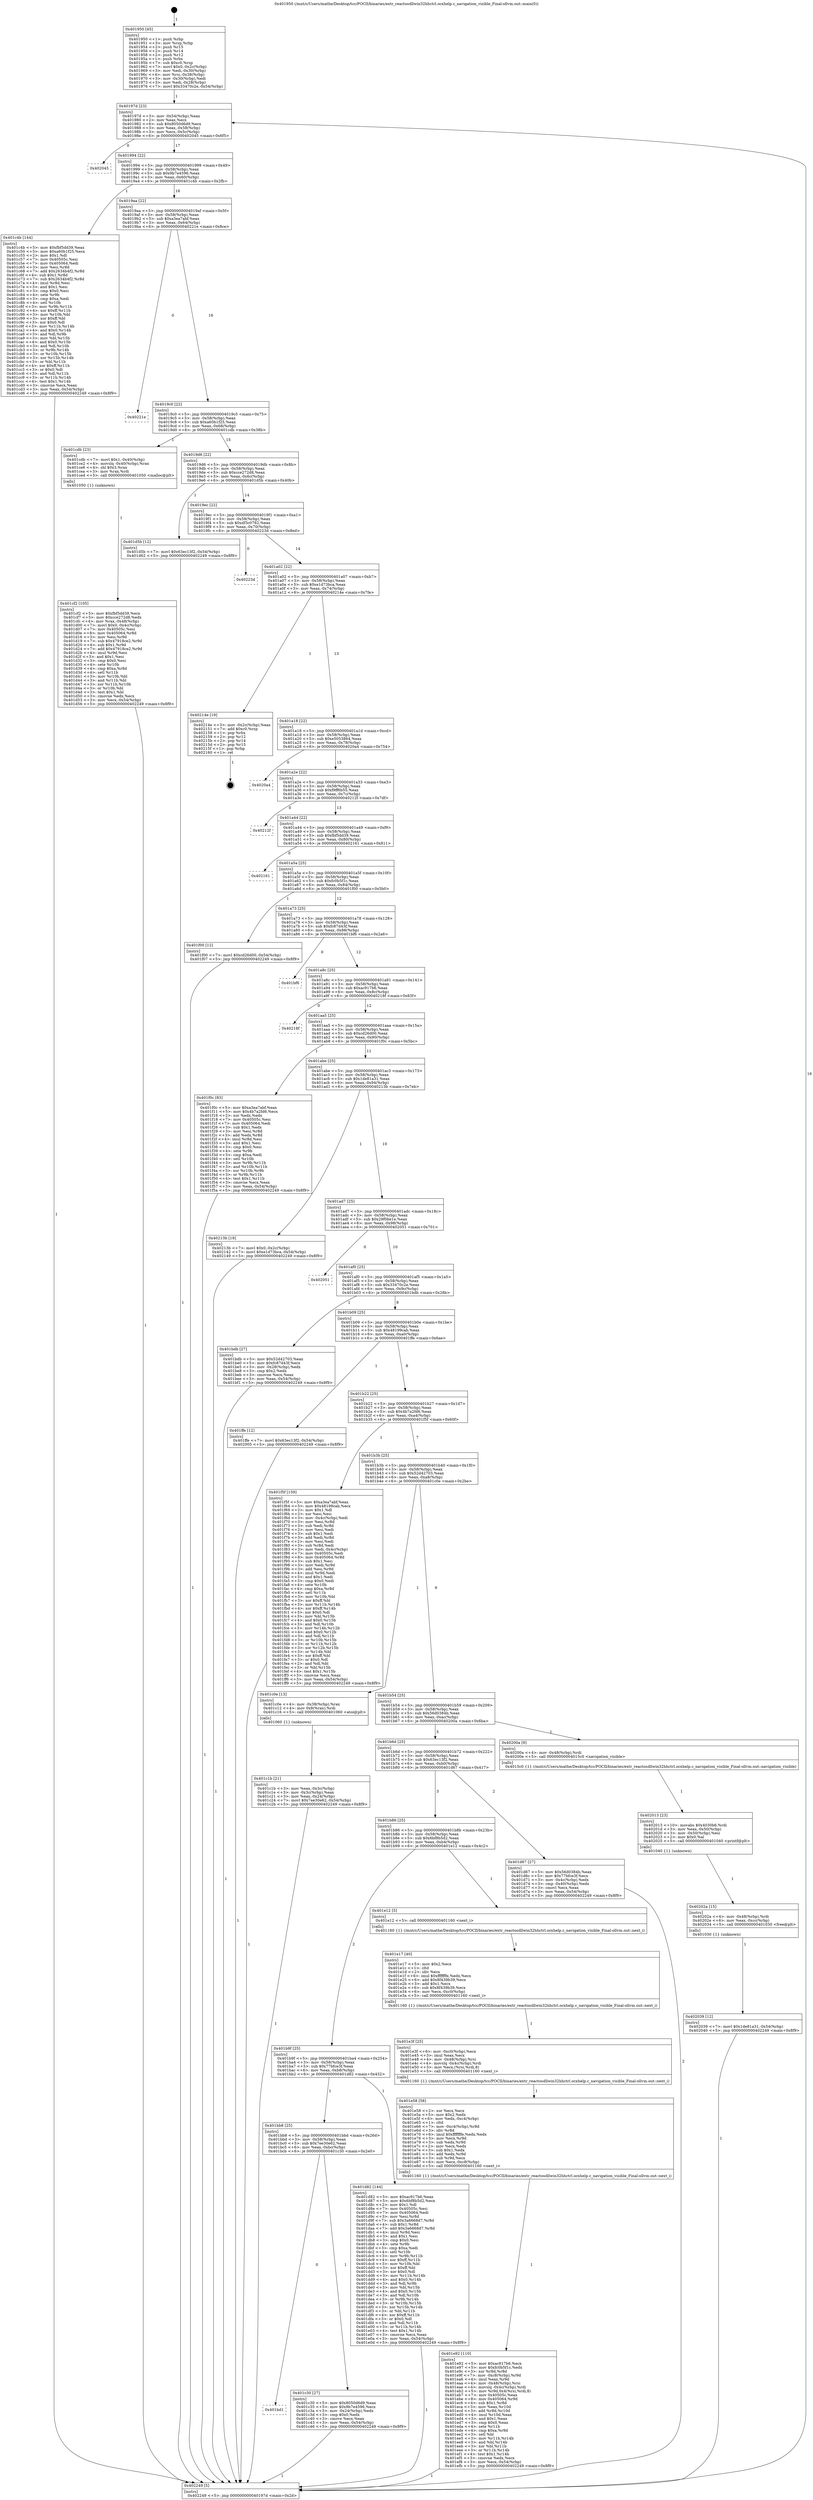 digraph "0x401950" {
  label = "0x401950 (/mnt/c/Users/mathe/Desktop/tcc/POCII/binaries/extr_reactosdllwin32hhctrl.ocxhelp.c_navigation_visible_Final-ollvm.out::main(0))"
  labelloc = "t"
  node[shape=record]

  Entry [label="",width=0.3,height=0.3,shape=circle,fillcolor=black,style=filled]
  "0x40197d" [label="{
     0x40197d [23]\l
     | [instrs]\l
     &nbsp;&nbsp;0x40197d \<+3\>: mov -0x54(%rbp),%eax\l
     &nbsp;&nbsp;0x401980 \<+2\>: mov %eax,%ecx\l
     &nbsp;&nbsp;0x401982 \<+6\>: sub $0x8050d6d9,%ecx\l
     &nbsp;&nbsp;0x401988 \<+3\>: mov %eax,-0x58(%rbp)\l
     &nbsp;&nbsp;0x40198b \<+3\>: mov %ecx,-0x5c(%rbp)\l
     &nbsp;&nbsp;0x40198e \<+6\>: je 0000000000402045 \<main+0x6f5\>\l
  }"]
  "0x402045" [label="{
     0x402045\l
  }", style=dashed]
  "0x401994" [label="{
     0x401994 [22]\l
     | [instrs]\l
     &nbsp;&nbsp;0x401994 \<+5\>: jmp 0000000000401999 \<main+0x49\>\l
     &nbsp;&nbsp;0x401999 \<+3\>: mov -0x58(%rbp),%eax\l
     &nbsp;&nbsp;0x40199c \<+5\>: sub $0x9b7e4596,%eax\l
     &nbsp;&nbsp;0x4019a1 \<+3\>: mov %eax,-0x60(%rbp)\l
     &nbsp;&nbsp;0x4019a4 \<+6\>: je 0000000000401c4b \<main+0x2fb\>\l
  }"]
  Exit [label="",width=0.3,height=0.3,shape=circle,fillcolor=black,style=filled,peripheries=2]
  "0x401c4b" [label="{
     0x401c4b [144]\l
     | [instrs]\l
     &nbsp;&nbsp;0x401c4b \<+5\>: mov $0xfbf5dd39,%eax\l
     &nbsp;&nbsp;0x401c50 \<+5\>: mov $0xa60b1f25,%ecx\l
     &nbsp;&nbsp;0x401c55 \<+2\>: mov $0x1,%dl\l
     &nbsp;&nbsp;0x401c57 \<+7\>: mov 0x40505c,%esi\l
     &nbsp;&nbsp;0x401c5e \<+7\>: mov 0x405064,%edi\l
     &nbsp;&nbsp;0x401c65 \<+3\>: mov %esi,%r8d\l
     &nbsp;&nbsp;0x401c68 \<+7\>: add $0x2634b4f2,%r8d\l
     &nbsp;&nbsp;0x401c6f \<+4\>: sub $0x1,%r8d\l
     &nbsp;&nbsp;0x401c73 \<+7\>: sub $0x2634b4f2,%r8d\l
     &nbsp;&nbsp;0x401c7a \<+4\>: imul %r8d,%esi\l
     &nbsp;&nbsp;0x401c7e \<+3\>: and $0x1,%esi\l
     &nbsp;&nbsp;0x401c81 \<+3\>: cmp $0x0,%esi\l
     &nbsp;&nbsp;0x401c84 \<+4\>: sete %r9b\l
     &nbsp;&nbsp;0x401c88 \<+3\>: cmp $0xa,%edi\l
     &nbsp;&nbsp;0x401c8b \<+4\>: setl %r10b\l
     &nbsp;&nbsp;0x401c8f \<+3\>: mov %r9b,%r11b\l
     &nbsp;&nbsp;0x401c92 \<+4\>: xor $0xff,%r11b\l
     &nbsp;&nbsp;0x401c96 \<+3\>: mov %r10b,%bl\l
     &nbsp;&nbsp;0x401c99 \<+3\>: xor $0xff,%bl\l
     &nbsp;&nbsp;0x401c9c \<+3\>: xor $0x0,%dl\l
     &nbsp;&nbsp;0x401c9f \<+3\>: mov %r11b,%r14b\l
     &nbsp;&nbsp;0x401ca2 \<+4\>: and $0x0,%r14b\l
     &nbsp;&nbsp;0x401ca6 \<+3\>: and %dl,%r9b\l
     &nbsp;&nbsp;0x401ca9 \<+3\>: mov %bl,%r15b\l
     &nbsp;&nbsp;0x401cac \<+4\>: and $0x0,%r15b\l
     &nbsp;&nbsp;0x401cb0 \<+3\>: and %dl,%r10b\l
     &nbsp;&nbsp;0x401cb3 \<+3\>: or %r9b,%r14b\l
     &nbsp;&nbsp;0x401cb6 \<+3\>: or %r10b,%r15b\l
     &nbsp;&nbsp;0x401cb9 \<+3\>: xor %r15b,%r14b\l
     &nbsp;&nbsp;0x401cbc \<+3\>: or %bl,%r11b\l
     &nbsp;&nbsp;0x401cbf \<+4\>: xor $0xff,%r11b\l
     &nbsp;&nbsp;0x401cc3 \<+3\>: or $0x0,%dl\l
     &nbsp;&nbsp;0x401cc6 \<+3\>: and %dl,%r11b\l
     &nbsp;&nbsp;0x401cc9 \<+3\>: or %r11b,%r14b\l
     &nbsp;&nbsp;0x401ccc \<+4\>: test $0x1,%r14b\l
     &nbsp;&nbsp;0x401cd0 \<+3\>: cmovne %ecx,%eax\l
     &nbsp;&nbsp;0x401cd3 \<+3\>: mov %eax,-0x54(%rbp)\l
     &nbsp;&nbsp;0x401cd6 \<+5\>: jmp 0000000000402249 \<main+0x8f9\>\l
  }"]
  "0x4019aa" [label="{
     0x4019aa [22]\l
     | [instrs]\l
     &nbsp;&nbsp;0x4019aa \<+5\>: jmp 00000000004019af \<main+0x5f\>\l
     &nbsp;&nbsp;0x4019af \<+3\>: mov -0x58(%rbp),%eax\l
     &nbsp;&nbsp;0x4019b2 \<+5\>: sub $0xa3ea7abf,%eax\l
     &nbsp;&nbsp;0x4019b7 \<+3\>: mov %eax,-0x64(%rbp)\l
     &nbsp;&nbsp;0x4019ba \<+6\>: je 000000000040221e \<main+0x8ce\>\l
  }"]
  "0x402039" [label="{
     0x402039 [12]\l
     | [instrs]\l
     &nbsp;&nbsp;0x402039 \<+7\>: movl $0x1de81a31,-0x54(%rbp)\l
     &nbsp;&nbsp;0x402040 \<+5\>: jmp 0000000000402249 \<main+0x8f9\>\l
  }"]
  "0x40221e" [label="{
     0x40221e\l
  }", style=dashed]
  "0x4019c0" [label="{
     0x4019c0 [22]\l
     | [instrs]\l
     &nbsp;&nbsp;0x4019c0 \<+5\>: jmp 00000000004019c5 \<main+0x75\>\l
     &nbsp;&nbsp;0x4019c5 \<+3\>: mov -0x58(%rbp),%eax\l
     &nbsp;&nbsp;0x4019c8 \<+5\>: sub $0xa60b1f25,%eax\l
     &nbsp;&nbsp;0x4019cd \<+3\>: mov %eax,-0x68(%rbp)\l
     &nbsp;&nbsp;0x4019d0 \<+6\>: je 0000000000401cdb \<main+0x38b\>\l
  }"]
  "0x40202a" [label="{
     0x40202a [15]\l
     | [instrs]\l
     &nbsp;&nbsp;0x40202a \<+4\>: mov -0x48(%rbp),%rdi\l
     &nbsp;&nbsp;0x40202e \<+6\>: mov %eax,-0xcc(%rbp)\l
     &nbsp;&nbsp;0x402034 \<+5\>: call 0000000000401030 \<free@plt\>\l
     | [calls]\l
     &nbsp;&nbsp;0x401030 \{1\} (unknown)\l
  }"]
  "0x401cdb" [label="{
     0x401cdb [23]\l
     | [instrs]\l
     &nbsp;&nbsp;0x401cdb \<+7\>: movl $0x1,-0x40(%rbp)\l
     &nbsp;&nbsp;0x401ce2 \<+4\>: movslq -0x40(%rbp),%rax\l
     &nbsp;&nbsp;0x401ce6 \<+4\>: shl $0x3,%rax\l
     &nbsp;&nbsp;0x401cea \<+3\>: mov %rax,%rdi\l
     &nbsp;&nbsp;0x401ced \<+5\>: call 0000000000401050 \<malloc@plt\>\l
     | [calls]\l
     &nbsp;&nbsp;0x401050 \{1\} (unknown)\l
  }"]
  "0x4019d6" [label="{
     0x4019d6 [22]\l
     | [instrs]\l
     &nbsp;&nbsp;0x4019d6 \<+5\>: jmp 00000000004019db \<main+0x8b\>\l
     &nbsp;&nbsp;0x4019db \<+3\>: mov -0x58(%rbp),%eax\l
     &nbsp;&nbsp;0x4019de \<+5\>: sub $0xcce272d8,%eax\l
     &nbsp;&nbsp;0x4019e3 \<+3\>: mov %eax,-0x6c(%rbp)\l
     &nbsp;&nbsp;0x4019e6 \<+6\>: je 0000000000401d5b \<main+0x40b\>\l
  }"]
  "0x402013" [label="{
     0x402013 [23]\l
     | [instrs]\l
     &nbsp;&nbsp;0x402013 \<+10\>: movabs $0x4030b6,%rdi\l
     &nbsp;&nbsp;0x40201d \<+3\>: mov %eax,-0x50(%rbp)\l
     &nbsp;&nbsp;0x402020 \<+3\>: mov -0x50(%rbp),%esi\l
     &nbsp;&nbsp;0x402023 \<+2\>: mov $0x0,%al\l
     &nbsp;&nbsp;0x402025 \<+5\>: call 0000000000401040 \<printf@plt\>\l
     | [calls]\l
     &nbsp;&nbsp;0x401040 \{1\} (unknown)\l
  }"]
  "0x401d5b" [label="{
     0x401d5b [12]\l
     | [instrs]\l
     &nbsp;&nbsp;0x401d5b \<+7\>: movl $0x63ec13f2,-0x54(%rbp)\l
     &nbsp;&nbsp;0x401d62 \<+5\>: jmp 0000000000402249 \<main+0x8f9\>\l
  }"]
  "0x4019ec" [label="{
     0x4019ec [22]\l
     | [instrs]\l
     &nbsp;&nbsp;0x4019ec \<+5\>: jmp 00000000004019f1 \<main+0xa1\>\l
     &nbsp;&nbsp;0x4019f1 \<+3\>: mov -0x58(%rbp),%eax\l
     &nbsp;&nbsp;0x4019f4 \<+5\>: sub $0xdf3c0762,%eax\l
     &nbsp;&nbsp;0x4019f9 \<+3\>: mov %eax,-0x70(%rbp)\l
     &nbsp;&nbsp;0x4019fc \<+6\>: je 000000000040223d \<main+0x8ed\>\l
  }"]
  "0x401e92" [label="{
     0x401e92 [110]\l
     | [instrs]\l
     &nbsp;&nbsp;0x401e92 \<+5\>: mov $0xac917b6,%ecx\l
     &nbsp;&nbsp;0x401e97 \<+5\>: mov $0xfc0b5f1c,%edx\l
     &nbsp;&nbsp;0x401e9c \<+3\>: xor %r8d,%r8d\l
     &nbsp;&nbsp;0x401e9f \<+7\>: mov -0xc8(%rbp),%r9d\l
     &nbsp;&nbsp;0x401ea6 \<+4\>: imul %eax,%r9d\l
     &nbsp;&nbsp;0x401eaa \<+4\>: mov -0x48(%rbp),%rsi\l
     &nbsp;&nbsp;0x401eae \<+4\>: movslq -0x4c(%rbp),%rdi\l
     &nbsp;&nbsp;0x401eb2 \<+5\>: mov %r9d,0x4(%rsi,%rdi,8)\l
     &nbsp;&nbsp;0x401eb7 \<+7\>: mov 0x40505c,%eax\l
     &nbsp;&nbsp;0x401ebe \<+8\>: mov 0x405064,%r9d\l
     &nbsp;&nbsp;0x401ec6 \<+4\>: sub $0x1,%r8d\l
     &nbsp;&nbsp;0x401eca \<+3\>: mov %eax,%r10d\l
     &nbsp;&nbsp;0x401ecd \<+3\>: add %r8d,%r10d\l
     &nbsp;&nbsp;0x401ed0 \<+4\>: imul %r10d,%eax\l
     &nbsp;&nbsp;0x401ed4 \<+3\>: and $0x1,%eax\l
     &nbsp;&nbsp;0x401ed7 \<+3\>: cmp $0x0,%eax\l
     &nbsp;&nbsp;0x401eda \<+4\>: sete %r11b\l
     &nbsp;&nbsp;0x401ede \<+4\>: cmp $0xa,%r9d\l
     &nbsp;&nbsp;0x401ee2 \<+3\>: setl %bl\l
     &nbsp;&nbsp;0x401ee5 \<+3\>: mov %r11b,%r14b\l
     &nbsp;&nbsp;0x401ee8 \<+3\>: and %bl,%r14b\l
     &nbsp;&nbsp;0x401eeb \<+3\>: xor %bl,%r11b\l
     &nbsp;&nbsp;0x401eee \<+3\>: or %r11b,%r14b\l
     &nbsp;&nbsp;0x401ef1 \<+4\>: test $0x1,%r14b\l
     &nbsp;&nbsp;0x401ef5 \<+3\>: cmovne %edx,%ecx\l
     &nbsp;&nbsp;0x401ef8 \<+3\>: mov %ecx,-0x54(%rbp)\l
     &nbsp;&nbsp;0x401efb \<+5\>: jmp 0000000000402249 \<main+0x8f9\>\l
  }"]
  "0x40223d" [label="{
     0x40223d\l
  }", style=dashed]
  "0x401a02" [label="{
     0x401a02 [22]\l
     | [instrs]\l
     &nbsp;&nbsp;0x401a02 \<+5\>: jmp 0000000000401a07 \<main+0xb7\>\l
     &nbsp;&nbsp;0x401a07 \<+3\>: mov -0x58(%rbp),%eax\l
     &nbsp;&nbsp;0x401a0a \<+5\>: sub $0xe1d73bca,%eax\l
     &nbsp;&nbsp;0x401a0f \<+3\>: mov %eax,-0x74(%rbp)\l
     &nbsp;&nbsp;0x401a12 \<+6\>: je 000000000040214e \<main+0x7fe\>\l
  }"]
  "0x401e58" [label="{
     0x401e58 [58]\l
     | [instrs]\l
     &nbsp;&nbsp;0x401e58 \<+2\>: xor %ecx,%ecx\l
     &nbsp;&nbsp;0x401e5a \<+5\>: mov $0x2,%edx\l
     &nbsp;&nbsp;0x401e5f \<+6\>: mov %edx,-0xc4(%rbp)\l
     &nbsp;&nbsp;0x401e65 \<+1\>: cltd\l
     &nbsp;&nbsp;0x401e66 \<+7\>: mov -0xc4(%rbp),%r8d\l
     &nbsp;&nbsp;0x401e6d \<+3\>: idiv %r8d\l
     &nbsp;&nbsp;0x401e70 \<+6\>: imul $0xfffffffe,%edx,%edx\l
     &nbsp;&nbsp;0x401e76 \<+3\>: mov %ecx,%r9d\l
     &nbsp;&nbsp;0x401e79 \<+3\>: sub %edx,%r9d\l
     &nbsp;&nbsp;0x401e7c \<+2\>: mov %ecx,%edx\l
     &nbsp;&nbsp;0x401e7e \<+3\>: sub $0x1,%edx\l
     &nbsp;&nbsp;0x401e81 \<+3\>: add %edx,%r9d\l
     &nbsp;&nbsp;0x401e84 \<+3\>: sub %r9d,%ecx\l
     &nbsp;&nbsp;0x401e87 \<+6\>: mov %ecx,-0xc8(%rbp)\l
     &nbsp;&nbsp;0x401e8d \<+5\>: call 0000000000401160 \<next_i\>\l
     | [calls]\l
     &nbsp;&nbsp;0x401160 \{1\} (/mnt/c/Users/mathe/Desktop/tcc/POCII/binaries/extr_reactosdllwin32hhctrl.ocxhelp.c_navigation_visible_Final-ollvm.out::next_i)\l
  }"]
  "0x40214e" [label="{
     0x40214e [19]\l
     | [instrs]\l
     &nbsp;&nbsp;0x40214e \<+3\>: mov -0x2c(%rbp),%eax\l
     &nbsp;&nbsp;0x402151 \<+7\>: add $0xc0,%rsp\l
     &nbsp;&nbsp;0x402158 \<+1\>: pop %rbx\l
     &nbsp;&nbsp;0x402159 \<+2\>: pop %r12\l
     &nbsp;&nbsp;0x40215b \<+2\>: pop %r14\l
     &nbsp;&nbsp;0x40215d \<+2\>: pop %r15\l
     &nbsp;&nbsp;0x40215f \<+1\>: pop %rbp\l
     &nbsp;&nbsp;0x402160 \<+1\>: ret\l
  }"]
  "0x401a18" [label="{
     0x401a18 [22]\l
     | [instrs]\l
     &nbsp;&nbsp;0x401a18 \<+5\>: jmp 0000000000401a1d \<main+0xcd\>\l
     &nbsp;&nbsp;0x401a1d \<+3\>: mov -0x58(%rbp),%eax\l
     &nbsp;&nbsp;0x401a20 \<+5\>: sub $0xe5053864,%eax\l
     &nbsp;&nbsp;0x401a25 \<+3\>: mov %eax,-0x78(%rbp)\l
     &nbsp;&nbsp;0x401a28 \<+6\>: je 00000000004020a4 \<main+0x754\>\l
  }"]
  "0x401e3f" [label="{
     0x401e3f [25]\l
     | [instrs]\l
     &nbsp;&nbsp;0x401e3f \<+6\>: mov -0xc0(%rbp),%ecx\l
     &nbsp;&nbsp;0x401e45 \<+3\>: imul %eax,%ecx\l
     &nbsp;&nbsp;0x401e48 \<+4\>: mov -0x48(%rbp),%rsi\l
     &nbsp;&nbsp;0x401e4c \<+4\>: movslq -0x4c(%rbp),%rdi\l
     &nbsp;&nbsp;0x401e50 \<+3\>: mov %ecx,(%rsi,%rdi,8)\l
     &nbsp;&nbsp;0x401e53 \<+5\>: call 0000000000401160 \<next_i\>\l
     | [calls]\l
     &nbsp;&nbsp;0x401160 \{1\} (/mnt/c/Users/mathe/Desktop/tcc/POCII/binaries/extr_reactosdllwin32hhctrl.ocxhelp.c_navigation_visible_Final-ollvm.out::next_i)\l
  }"]
  "0x4020a4" [label="{
     0x4020a4\l
  }", style=dashed]
  "0x401a2e" [label="{
     0x401a2e [22]\l
     | [instrs]\l
     &nbsp;&nbsp;0x401a2e \<+5\>: jmp 0000000000401a33 \<main+0xe3\>\l
     &nbsp;&nbsp;0x401a33 \<+3\>: mov -0x58(%rbp),%eax\l
     &nbsp;&nbsp;0x401a36 \<+5\>: sub $0xf9ff6b55,%eax\l
     &nbsp;&nbsp;0x401a3b \<+3\>: mov %eax,-0x7c(%rbp)\l
     &nbsp;&nbsp;0x401a3e \<+6\>: je 000000000040212f \<main+0x7df\>\l
  }"]
  "0x401e17" [label="{
     0x401e17 [40]\l
     | [instrs]\l
     &nbsp;&nbsp;0x401e17 \<+5\>: mov $0x2,%ecx\l
     &nbsp;&nbsp;0x401e1c \<+1\>: cltd\l
     &nbsp;&nbsp;0x401e1d \<+2\>: idiv %ecx\l
     &nbsp;&nbsp;0x401e1f \<+6\>: imul $0xfffffffe,%edx,%ecx\l
     &nbsp;&nbsp;0x401e25 \<+6\>: add $0x8f439b39,%ecx\l
     &nbsp;&nbsp;0x401e2b \<+3\>: add $0x1,%ecx\l
     &nbsp;&nbsp;0x401e2e \<+6\>: sub $0x8f439b39,%ecx\l
     &nbsp;&nbsp;0x401e34 \<+6\>: mov %ecx,-0xc0(%rbp)\l
     &nbsp;&nbsp;0x401e3a \<+5\>: call 0000000000401160 \<next_i\>\l
     | [calls]\l
     &nbsp;&nbsp;0x401160 \{1\} (/mnt/c/Users/mathe/Desktop/tcc/POCII/binaries/extr_reactosdllwin32hhctrl.ocxhelp.c_navigation_visible_Final-ollvm.out::next_i)\l
  }"]
  "0x40212f" [label="{
     0x40212f\l
  }", style=dashed]
  "0x401a44" [label="{
     0x401a44 [22]\l
     | [instrs]\l
     &nbsp;&nbsp;0x401a44 \<+5\>: jmp 0000000000401a49 \<main+0xf9\>\l
     &nbsp;&nbsp;0x401a49 \<+3\>: mov -0x58(%rbp),%eax\l
     &nbsp;&nbsp;0x401a4c \<+5\>: sub $0xfbf5dd39,%eax\l
     &nbsp;&nbsp;0x401a51 \<+3\>: mov %eax,-0x80(%rbp)\l
     &nbsp;&nbsp;0x401a54 \<+6\>: je 0000000000402161 \<main+0x811\>\l
  }"]
  "0x401cf2" [label="{
     0x401cf2 [105]\l
     | [instrs]\l
     &nbsp;&nbsp;0x401cf2 \<+5\>: mov $0xfbf5dd39,%ecx\l
     &nbsp;&nbsp;0x401cf7 \<+5\>: mov $0xcce272d8,%edx\l
     &nbsp;&nbsp;0x401cfc \<+4\>: mov %rax,-0x48(%rbp)\l
     &nbsp;&nbsp;0x401d00 \<+7\>: movl $0x0,-0x4c(%rbp)\l
     &nbsp;&nbsp;0x401d07 \<+7\>: mov 0x40505c,%esi\l
     &nbsp;&nbsp;0x401d0e \<+8\>: mov 0x405064,%r8d\l
     &nbsp;&nbsp;0x401d16 \<+3\>: mov %esi,%r9d\l
     &nbsp;&nbsp;0x401d19 \<+7\>: sub $0x47918ce2,%r9d\l
     &nbsp;&nbsp;0x401d20 \<+4\>: sub $0x1,%r9d\l
     &nbsp;&nbsp;0x401d24 \<+7\>: add $0x47918ce2,%r9d\l
     &nbsp;&nbsp;0x401d2b \<+4\>: imul %r9d,%esi\l
     &nbsp;&nbsp;0x401d2f \<+3\>: and $0x1,%esi\l
     &nbsp;&nbsp;0x401d32 \<+3\>: cmp $0x0,%esi\l
     &nbsp;&nbsp;0x401d35 \<+4\>: sete %r10b\l
     &nbsp;&nbsp;0x401d39 \<+4\>: cmp $0xa,%r8d\l
     &nbsp;&nbsp;0x401d3d \<+4\>: setl %r11b\l
     &nbsp;&nbsp;0x401d41 \<+3\>: mov %r10b,%bl\l
     &nbsp;&nbsp;0x401d44 \<+3\>: and %r11b,%bl\l
     &nbsp;&nbsp;0x401d47 \<+3\>: xor %r11b,%r10b\l
     &nbsp;&nbsp;0x401d4a \<+3\>: or %r10b,%bl\l
     &nbsp;&nbsp;0x401d4d \<+3\>: test $0x1,%bl\l
     &nbsp;&nbsp;0x401d50 \<+3\>: cmovne %edx,%ecx\l
     &nbsp;&nbsp;0x401d53 \<+3\>: mov %ecx,-0x54(%rbp)\l
     &nbsp;&nbsp;0x401d56 \<+5\>: jmp 0000000000402249 \<main+0x8f9\>\l
  }"]
  "0x402161" [label="{
     0x402161\l
  }", style=dashed]
  "0x401a5a" [label="{
     0x401a5a [25]\l
     | [instrs]\l
     &nbsp;&nbsp;0x401a5a \<+5\>: jmp 0000000000401a5f \<main+0x10f\>\l
     &nbsp;&nbsp;0x401a5f \<+3\>: mov -0x58(%rbp),%eax\l
     &nbsp;&nbsp;0x401a62 \<+5\>: sub $0xfc0b5f1c,%eax\l
     &nbsp;&nbsp;0x401a67 \<+6\>: mov %eax,-0x84(%rbp)\l
     &nbsp;&nbsp;0x401a6d \<+6\>: je 0000000000401f00 \<main+0x5b0\>\l
  }"]
  "0x401bd1" [label="{
     0x401bd1\l
  }", style=dashed]
  "0x401f00" [label="{
     0x401f00 [12]\l
     | [instrs]\l
     &nbsp;&nbsp;0x401f00 \<+7\>: movl $0xcd26d00,-0x54(%rbp)\l
     &nbsp;&nbsp;0x401f07 \<+5\>: jmp 0000000000402249 \<main+0x8f9\>\l
  }"]
  "0x401a73" [label="{
     0x401a73 [25]\l
     | [instrs]\l
     &nbsp;&nbsp;0x401a73 \<+5\>: jmp 0000000000401a78 \<main+0x128\>\l
     &nbsp;&nbsp;0x401a78 \<+3\>: mov -0x58(%rbp),%eax\l
     &nbsp;&nbsp;0x401a7b \<+5\>: sub $0xfc87d43f,%eax\l
     &nbsp;&nbsp;0x401a80 \<+6\>: mov %eax,-0x88(%rbp)\l
     &nbsp;&nbsp;0x401a86 \<+6\>: je 0000000000401bf6 \<main+0x2a6\>\l
  }"]
  "0x401c30" [label="{
     0x401c30 [27]\l
     | [instrs]\l
     &nbsp;&nbsp;0x401c30 \<+5\>: mov $0x8050d6d9,%eax\l
     &nbsp;&nbsp;0x401c35 \<+5\>: mov $0x9b7e4596,%ecx\l
     &nbsp;&nbsp;0x401c3a \<+3\>: mov -0x24(%rbp),%edx\l
     &nbsp;&nbsp;0x401c3d \<+3\>: cmp $0x0,%edx\l
     &nbsp;&nbsp;0x401c40 \<+3\>: cmove %ecx,%eax\l
     &nbsp;&nbsp;0x401c43 \<+3\>: mov %eax,-0x54(%rbp)\l
     &nbsp;&nbsp;0x401c46 \<+5\>: jmp 0000000000402249 \<main+0x8f9\>\l
  }"]
  "0x401bf6" [label="{
     0x401bf6\l
  }", style=dashed]
  "0x401a8c" [label="{
     0x401a8c [25]\l
     | [instrs]\l
     &nbsp;&nbsp;0x401a8c \<+5\>: jmp 0000000000401a91 \<main+0x141\>\l
     &nbsp;&nbsp;0x401a91 \<+3\>: mov -0x58(%rbp),%eax\l
     &nbsp;&nbsp;0x401a94 \<+5\>: sub $0xac917b6,%eax\l
     &nbsp;&nbsp;0x401a99 \<+6\>: mov %eax,-0x8c(%rbp)\l
     &nbsp;&nbsp;0x401a9f \<+6\>: je 000000000040218f \<main+0x83f\>\l
  }"]
  "0x401bb8" [label="{
     0x401bb8 [25]\l
     | [instrs]\l
     &nbsp;&nbsp;0x401bb8 \<+5\>: jmp 0000000000401bbd \<main+0x26d\>\l
     &nbsp;&nbsp;0x401bbd \<+3\>: mov -0x58(%rbp),%eax\l
     &nbsp;&nbsp;0x401bc0 \<+5\>: sub $0x7ee30e62,%eax\l
     &nbsp;&nbsp;0x401bc5 \<+6\>: mov %eax,-0xbc(%rbp)\l
     &nbsp;&nbsp;0x401bcb \<+6\>: je 0000000000401c30 \<main+0x2e0\>\l
  }"]
  "0x40218f" [label="{
     0x40218f\l
  }", style=dashed]
  "0x401aa5" [label="{
     0x401aa5 [25]\l
     | [instrs]\l
     &nbsp;&nbsp;0x401aa5 \<+5\>: jmp 0000000000401aaa \<main+0x15a\>\l
     &nbsp;&nbsp;0x401aaa \<+3\>: mov -0x58(%rbp),%eax\l
     &nbsp;&nbsp;0x401aad \<+5\>: sub $0xcd26d00,%eax\l
     &nbsp;&nbsp;0x401ab2 \<+6\>: mov %eax,-0x90(%rbp)\l
     &nbsp;&nbsp;0x401ab8 \<+6\>: je 0000000000401f0c \<main+0x5bc\>\l
  }"]
  "0x401d82" [label="{
     0x401d82 [144]\l
     | [instrs]\l
     &nbsp;&nbsp;0x401d82 \<+5\>: mov $0xac917b6,%eax\l
     &nbsp;&nbsp;0x401d87 \<+5\>: mov $0x6bf8b5d2,%ecx\l
     &nbsp;&nbsp;0x401d8c \<+2\>: mov $0x1,%dl\l
     &nbsp;&nbsp;0x401d8e \<+7\>: mov 0x40505c,%esi\l
     &nbsp;&nbsp;0x401d95 \<+7\>: mov 0x405064,%edi\l
     &nbsp;&nbsp;0x401d9c \<+3\>: mov %esi,%r8d\l
     &nbsp;&nbsp;0x401d9f \<+7\>: sub $0x3a6668d7,%r8d\l
     &nbsp;&nbsp;0x401da6 \<+4\>: sub $0x1,%r8d\l
     &nbsp;&nbsp;0x401daa \<+7\>: add $0x3a6668d7,%r8d\l
     &nbsp;&nbsp;0x401db1 \<+4\>: imul %r8d,%esi\l
     &nbsp;&nbsp;0x401db5 \<+3\>: and $0x1,%esi\l
     &nbsp;&nbsp;0x401db8 \<+3\>: cmp $0x0,%esi\l
     &nbsp;&nbsp;0x401dbb \<+4\>: sete %r9b\l
     &nbsp;&nbsp;0x401dbf \<+3\>: cmp $0xa,%edi\l
     &nbsp;&nbsp;0x401dc2 \<+4\>: setl %r10b\l
     &nbsp;&nbsp;0x401dc6 \<+3\>: mov %r9b,%r11b\l
     &nbsp;&nbsp;0x401dc9 \<+4\>: xor $0xff,%r11b\l
     &nbsp;&nbsp;0x401dcd \<+3\>: mov %r10b,%bl\l
     &nbsp;&nbsp;0x401dd0 \<+3\>: xor $0xff,%bl\l
     &nbsp;&nbsp;0x401dd3 \<+3\>: xor $0x0,%dl\l
     &nbsp;&nbsp;0x401dd6 \<+3\>: mov %r11b,%r14b\l
     &nbsp;&nbsp;0x401dd9 \<+4\>: and $0x0,%r14b\l
     &nbsp;&nbsp;0x401ddd \<+3\>: and %dl,%r9b\l
     &nbsp;&nbsp;0x401de0 \<+3\>: mov %bl,%r15b\l
     &nbsp;&nbsp;0x401de3 \<+4\>: and $0x0,%r15b\l
     &nbsp;&nbsp;0x401de7 \<+3\>: and %dl,%r10b\l
     &nbsp;&nbsp;0x401dea \<+3\>: or %r9b,%r14b\l
     &nbsp;&nbsp;0x401ded \<+3\>: or %r10b,%r15b\l
     &nbsp;&nbsp;0x401df0 \<+3\>: xor %r15b,%r14b\l
     &nbsp;&nbsp;0x401df3 \<+3\>: or %bl,%r11b\l
     &nbsp;&nbsp;0x401df6 \<+4\>: xor $0xff,%r11b\l
     &nbsp;&nbsp;0x401dfa \<+3\>: or $0x0,%dl\l
     &nbsp;&nbsp;0x401dfd \<+3\>: and %dl,%r11b\l
     &nbsp;&nbsp;0x401e00 \<+3\>: or %r11b,%r14b\l
     &nbsp;&nbsp;0x401e03 \<+4\>: test $0x1,%r14b\l
     &nbsp;&nbsp;0x401e07 \<+3\>: cmovne %ecx,%eax\l
     &nbsp;&nbsp;0x401e0a \<+3\>: mov %eax,-0x54(%rbp)\l
     &nbsp;&nbsp;0x401e0d \<+5\>: jmp 0000000000402249 \<main+0x8f9\>\l
  }"]
  "0x401f0c" [label="{
     0x401f0c [83]\l
     | [instrs]\l
     &nbsp;&nbsp;0x401f0c \<+5\>: mov $0xa3ea7abf,%eax\l
     &nbsp;&nbsp;0x401f11 \<+5\>: mov $0x4b7a2fd6,%ecx\l
     &nbsp;&nbsp;0x401f16 \<+2\>: xor %edx,%edx\l
     &nbsp;&nbsp;0x401f18 \<+7\>: mov 0x40505c,%esi\l
     &nbsp;&nbsp;0x401f1f \<+7\>: mov 0x405064,%edi\l
     &nbsp;&nbsp;0x401f26 \<+3\>: sub $0x1,%edx\l
     &nbsp;&nbsp;0x401f29 \<+3\>: mov %esi,%r8d\l
     &nbsp;&nbsp;0x401f2c \<+3\>: add %edx,%r8d\l
     &nbsp;&nbsp;0x401f2f \<+4\>: imul %r8d,%esi\l
     &nbsp;&nbsp;0x401f33 \<+3\>: and $0x1,%esi\l
     &nbsp;&nbsp;0x401f36 \<+3\>: cmp $0x0,%esi\l
     &nbsp;&nbsp;0x401f39 \<+4\>: sete %r9b\l
     &nbsp;&nbsp;0x401f3d \<+3\>: cmp $0xa,%edi\l
     &nbsp;&nbsp;0x401f40 \<+4\>: setl %r10b\l
     &nbsp;&nbsp;0x401f44 \<+3\>: mov %r9b,%r11b\l
     &nbsp;&nbsp;0x401f47 \<+3\>: and %r10b,%r11b\l
     &nbsp;&nbsp;0x401f4a \<+3\>: xor %r10b,%r9b\l
     &nbsp;&nbsp;0x401f4d \<+3\>: or %r9b,%r11b\l
     &nbsp;&nbsp;0x401f50 \<+4\>: test $0x1,%r11b\l
     &nbsp;&nbsp;0x401f54 \<+3\>: cmovne %ecx,%eax\l
     &nbsp;&nbsp;0x401f57 \<+3\>: mov %eax,-0x54(%rbp)\l
     &nbsp;&nbsp;0x401f5a \<+5\>: jmp 0000000000402249 \<main+0x8f9\>\l
  }"]
  "0x401abe" [label="{
     0x401abe [25]\l
     | [instrs]\l
     &nbsp;&nbsp;0x401abe \<+5\>: jmp 0000000000401ac3 \<main+0x173\>\l
     &nbsp;&nbsp;0x401ac3 \<+3\>: mov -0x58(%rbp),%eax\l
     &nbsp;&nbsp;0x401ac6 \<+5\>: sub $0x1de81a31,%eax\l
     &nbsp;&nbsp;0x401acb \<+6\>: mov %eax,-0x94(%rbp)\l
     &nbsp;&nbsp;0x401ad1 \<+6\>: je 000000000040213b \<main+0x7eb\>\l
  }"]
  "0x401b9f" [label="{
     0x401b9f [25]\l
     | [instrs]\l
     &nbsp;&nbsp;0x401b9f \<+5\>: jmp 0000000000401ba4 \<main+0x254\>\l
     &nbsp;&nbsp;0x401ba4 \<+3\>: mov -0x58(%rbp),%eax\l
     &nbsp;&nbsp;0x401ba7 \<+5\>: sub $0x77bfce3f,%eax\l
     &nbsp;&nbsp;0x401bac \<+6\>: mov %eax,-0xb8(%rbp)\l
     &nbsp;&nbsp;0x401bb2 \<+6\>: je 0000000000401d82 \<main+0x432\>\l
  }"]
  "0x40213b" [label="{
     0x40213b [19]\l
     | [instrs]\l
     &nbsp;&nbsp;0x40213b \<+7\>: movl $0x0,-0x2c(%rbp)\l
     &nbsp;&nbsp;0x402142 \<+7\>: movl $0xe1d73bca,-0x54(%rbp)\l
     &nbsp;&nbsp;0x402149 \<+5\>: jmp 0000000000402249 \<main+0x8f9\>\l
  }"]
  "0x401ad7" [label="{
     0x401ad7 [25]\l
     | [instrs]\l
     &nbsp;&nbsp;0x401ad7 \<+5\>: jmp 0000000000401adc \<main+0x18c\>\l
     &nbsp;&nbsp;0x401adc \<+3\>: mov -0x58(%rbp),%eax\l
     &nbsp;&nbsp;0x401adf \<+5\>: sub $0x29f0be1e,%eax\l
     &nbsp;&nbsp;0x401ae4 \<+6\>: mov %eax,-0x98(%rbp)\l
     &nbsp;&nbsp;0x401aea \<+6\>: je 0000000000402051 \<main+0x701\>\l
  }"]
  "0x401e12" [label="{
     0x401e12 [5]\l
     | [instrs]\l
     &nbsp;&nbsp;0x401e12 \<+5\>: call 0000000000401160 \<next_i\>\l
     | [calls]\l
     &nbsp;&nbsp;0x401160 \{1\} (/mnt/c/Users/mathe/Desktop/tcc/POCII/binaries/extr_reactosdllwin32hhctrl.ocxhelp.c_navigation_visible_Final-ollvm.out::next_i)\l
  }"]
  "0x402051" [label="{
     0x402051\l
  }", style=dashed]
  "0x401af0" [label="{
     0x401af0 [25]\l
     | [instrs]\l
     &nbsp;&nbsp;0x401af0 \<+5\>: jmp 0000000000401af5 \<main+0x1a5\>\l
     &nbsp;&nbsp;0x401af5 \<+3\>: mov -0x58(%rbp),%eax\l
     &nbsp;&nbsp;0x401af8 \<+5\>: sub $0x33470c2e,%eax\l
     &nbsp;&nbsp;0x401afd \<+6\>: mov %eax,-0x9c(%rbp)\l
     &nbsp;&nbsp;0x401b03 \<+6\>: je 0000000000401bdb \<main+0x28b\>\l
  }"]
  "0x401b86" [label="{
     0x401b86 [25]\l
     | [instrs]\l
     &nbsp;&nbsp;0x401b86 \<+5\>: jmp 0000000000401b8b \<main+0x23b\>\l
     &nbsp;&nbsp;0x401b8b \<+3\>: mov -0x58(%rbp),%eax\l
     &nbsp;&nbsp;0x401b8e \<+5\>: sub $0x6bf8b5d2,%eax\l
     &nbsp;&nbsp;0x401b93 \<+6\>: mov %eax,-0xb4(%rbp)\l
     &nbsp;&nbsp;0x401b99 \<+6\>: je 0000000000401e12 \<main+0x4c2\>\l
  }"]
  "0x401bdb" [label="{
     0x401bdb [27]\l
     | [instrs]\l
     &nbsp;&nbsp;0x401bdb \<+5\>: mov $0x52d42703,%eax\l
     &nbsp;&nbsp;0x401be0 \<+5\>: mov $0xfc87d43f,%ecx\l
     &nbsp;&nbsp;0x401be5 \<+3\>: mov -0x28(%rbp),%edx\l
     &nbsp;&nbsp;0x401be8 \<+3\>: cmp $0x2,%edx\l
     &nbsp;&nbsp;0x401beb \<+3\>: cmovne %ecx,%eax\l
     &nbsp;&nbsp;0x401bee \<+3\>: mov %eax,-0x54(%rbp)\l
     &nbsp;&nbsp;0x401bf1 \<+5\>: jmp 0000000000402249 \<main+0x8f9\>\l
  }"]
  "0x401b09" [label="{
     0x401b09 [25]\l
     | [instrs]\l
     &nbsp;&nbsp;0x401b09 \<+5\>: jmp 0000000000401b0e \<main+0x1be\>\l
     &nbsp;&nbsp;0x401b0e \<+3\>: mov -0x58(%rbp),%eax\l
     &nbsp;&nbsp;0x401b11 \<+5\>: sub $0x48199cab,%eax\l
     &nbsp;&nbsp;0x401b16 \<+6\>: mov %eax,-0xa0(%rbp)\l
     &nbsp;&nbsp;0x401b1c \<+6\>: je 0000000000401ffe \<main+0x6ae\>\l
  }"]
  "0x402249" [label="{
     0x402249 [5]\l
     | [instrs]\l
     &nbsp;&nbsp;0x402249 \<+5\>: jmp 000000000040197d \<main+0x2d\>\l
  }"]
  "0x401950" [label="{
     0x401950 [45]\l
     | [instrs]\l
     &nbsp;&nbsp;0x401950 \<+1\>: push %rbp\l
     &nbsp;&nbsp;0x401951 \<+3\>: mov %rsp,%rbp\l
     &nbsp;&nbsp;0x401954 \<+2\>: push %r15\l
     &nbsp;&nbsp;0x401956 \<+2\>: push %r14\l
     &nbsp;&nbsp;0x401958 \<+2\>: push %r12\l
     &nbsp;&nbsp;0x40195a \<+1\>: push %rbx\l
     &nbsp;&nbsp;0x40195b \<+7\>: sub $0xc0,%rsp\l
     &nbsp;&nbsp;0x401962 \<+7\>: movl $0x0,-0x2c(%rbp)\l
     &nbsp;&nbsp;0x401969 \<+3\>: mov %edi,-0x30(%rbp)\l
     &nbsp;&nbsp;0x40196c \<+4\>: mov %rsi,-0x38(%rbp)\l
     &nbsp;&nbsp;0x401970 \<+3\>: mov -0x30(%rbp),%edi\l
     &nbsp;&nbsp;0x401973 \<+3\>: mov %edi,-0x28(%rbp)\l
     &nbsp;&nbsp;0x401976 \<+7\>: movl $0x33470c2e,-0x54(%rbp)\l
  }"]
  "0x401d67" [label="{
     0x401d67 [27]\l
     | [instrs]\l
     &nbsp;&nbsp;0x401d67 \<+5\>: mov $0x56d0384b,%eax\l
     &nbsp;&nbsp;0x401d6c \<+5\>: mov $0x77bfce3f,%ecx\l
     &nbsp;&nbsp;0x401d71 \<+3\>: mov -0x4c(%rbp),%edx\l
     &nbsp;&nbsp;0x401d74 \<+3\>: cmp -0x40(%rbp),%edx\l
     &nbsp;&nbsp;0x401d77 \<+3\>: cmovl %ecx,%eax\l
     &nbsp;&nbsp;0x401d7a \<+3\>: mov %eax,-0x54(%rbp)\l
     &nbsp;&nbsp;0x401d7d \<+5\>: jmp 0000000000402249 \<main+0x8f9\>\l
  }"]
  "0x401ffe" [label="{
     0x401ffe [12]\l
     | [instrs]\l
     &nbsp;&nbsp;0x401ffe \<+7\>: movl $0x63ec13f2,-0x54(%rbp)\l
     &nbsp;&nbsp;0x402005 \<+5\>: jmp 0000000000402249 \<main+0x8f9\>\l
  }"]
  "0x401b22" [label="{
     0x401b22 [25]\l
     | [instrs]\l
     &nbsp;&nbsp;0x401b22 \<+5\>: jmp 0000000000401b27 \<main+0x1d7\>\l
     &nbsp;&nbsp;0x401b27 \<+3\>: mov -0x58(%rbp),%eax\l
     &nbsp;&nbsp;0x401b2a \<+5\>: sub $0x4b7a2fd6,%eax\l
     &nbsp;&nbsp;0x401b2f \<+6\>: mov %eax,-0xa4(%rbp)\l
     &nbsp;&nbsp;0x401b35 \<+6\>: je 0000000000401f5f \<main+0x60f\>\l
  }"]
  "0x401b6d" [label="{
     0x401b6d [25]\l
     | [instrs]\l
     &nbsp;&nbsp;0x401b6d \<+5\>: jmp 0000000000401b72 \<main+0x222\>\l
     &nbsp;&nbsp;0x401b72 \<+3\>: mov -0x58(%rbp),%eax\l
     &nbsp;&nbsp;0x401b75 \<+5\>: sub $0x63ec13f2,%eax\l
     &nbsp;&nbsp;0x401b7a \<+6\>: mov %eax,-0xb0(%rbp)\l
     &nbsp;&nbsp;0x401b80 \<+6\>: je 0000000000401d67 \<main+0x417\>\l
  }"]
  "0x401f5f" [label="{
     0x401f5f [159]\l
     | [instrs]\l
     &nbsp;&nbsp;0x401f5f \<+5\>: mov $0xa3ea7abf,%eax\l
     &nbsp;&nbsp;0x401f64 \<+5\>: mov $0x48199cab,%ecx\l
     &nbsp;&nbsp;0x401f69 \<+2\>: mov $0x1,%dl\l
     &nbsp;&nbsp;0x401f6b \<+2\>: xor %esi,%esi\l
     &nbsp;&nbsp;0x401f6d \<+3\>: mov -0x4c(%rbp),%edi\l
     &nbsp;&nbsp;0x401f70 \<+3\>: mov %esi,%r8d\l
     &nbsp;&nbsp;0x401f73 \<+3\>: sub %edi,%r8d\l
     &nbsp;&nbsp;0x401f76 \<+2\>: mov %esi,%edi\l
     &nbsp;&nbsp;0x401f78 \<+3\>: sub $0x1,%edi\l
     &nbsp;&nbsp;0x401f7b \<+3\>: add %edi,%r8d\l
     &nbsp;&nbsp;0x401f7e \<+2\>: mov %esi,%edi\l
     &nbsp;&nbsp;0x401f80 \<+3\>: sub %r8d,%edi\l
     &nbsp;&nbsp;0x401f83 \<+3\>: mov %edi,-0x4c(%rbp)\l
     &nbsp;&nbsp;0x401f86 \<+7\>: mov 0x40505c,%edi\l
     &nbsp;&nbsp;0x401f8d \<+8\>: mov 0x405064,%r8d\l
     &nbsp;&nbsp;0x401f95 \<+3\>: sub $0x1,%esi\l
     &nbsp;&nbsp;0x401f98 \<+3\>: mov %edi,%r9d\l
     &nbsp;&nbsp;0x401f9b \<+3\>: add %esi,%r9d\l
     &nbsp;&nbsp;0x401f9e \<+4\>: imul %r9d,%edi\l
     &nbsp;&nbsp;0x401fa2 \<+3\>: and $0x1,%edi\l
     &nbsp;&nbsp;0x401fa5 \<+3\>: cmp $0x0,%edi\l
     &nbsp;&nbsp;0x401fa8 \<+4\>: sete %r10b\l
     &nbsp;&nbsp;0x401fac \<+4\>: cmp $0xa,%r8d\l
     &nbsp;&nbsp;0x401fb0 \<+4\>: setl %r11b\l
     &nbsp;&nbsp;0x401fb4 \<+3\>: mov %r10b,%bl\l
     &nbsp;&nbsp;0x401fb7 \<+3\>: xor $0xff,%bl\l
     &nbsp;&nbsp;0x401fba \<+3\>: mov %r11b,%r14b\l
     &nbsp;&nbsp;0x401fbd \<+4\>: xor $0xff,%r14b\l
     &nbsp;&nbsp;0x401fc1 \<+3\>: xor $0x0,%dl\l
     &nbsp;&nbsp;0x401fc4 \<+3\>: mov %bl,%r15b\l
     &nbsp;&nbsp;0x401fc7 \<+4\>: and $0x0,%r15b\l
     &nbsp;&nbsp;0x401fcb \<+3\>: and %dl,%r10b\l
     &nbsp;&nbsp;0x401fce \<+3\>: mov %r14b,%r12b\l
     &nbsp;&nbsp;0x401fd1 \<+4\>: and $0x0,%r12b\l
     &nbsp;&nbsp;0x401fd5 \<+3\>: and %dl,%r11b\l
     &nbsp;&nbsp;0x401fd8 \<+3\>: or %r10b,%r15b\l
     &nbsp;&nbsp;0x401fdb \<+3\>: or %r11b,%r12b\l
     &nbsp;&nbsp;0x401fde \<+3\>: xor %r12b,%r15b\l
     &nbsp;&nbsp;0x401fe1 \<+3\>: or %r14b,%bl\l
     &nbsp;&nbsp;0x401fe4 \<+3\>: xor $0xff,%bl\l
     &nbsp;&nbsp;0x401fe7 \<+3\>: or $0x0,%dl\l
     &nbsp;&nbsp;0x401fea \<+2\>: and %dl,%bl\l
     &nbsp;&nbsp;0x401fec \<+3\>: or %bl,%r15b\l
     &nbsp;&nbsp;0x401fef \<+4\>: test $0x1,%r15b\l
     &nbsp;&nbsp;0x401ff3 \<+3\>: cmovne %ecx,%eax\l
     &nbsp;&nbsp;0x401ff6 \<+3\>: mov %eax,-0x54(%rbp)\l
     &nbsp;&nbsp;0x401ff9 \<+5\>: jmp 0000000000402249 \<main+0x8f9\>\l
  }"]
  "0x401b3b" [label="{
     0x401b3b [25]\l
     | [instrs]\l
     &nbsp;&nbsp;0x401b3b \<+5\>: jmp 0000000000401b40 \<main+0x1f0\>\l
     &nbsp;&nbsp;0x401b40 \<+3\>: mov -0x58(%rbp),%eax\l
     &nbsp;&nbsp;0x401b43 \<+5\>: sub $0x52d42703,%eax\l
     &nbsp;&nbsp;0x401b48 \<+6\>: mov %eax,-0xa8(%rbp)\l
     &nbsp;&nbsp;0x401b4e \<+6\>: je 0000000000401c0e \<main+0x2be\>\l
  }"]
  "0x40200a" [label="{
     0x40200a [9]\l
     | [instrs]\l
     &nbsp;&nbsp;0x40200a \<+4\>: mov -0x48(%rbp),%rdi\l
     &nbsp;&nbsp;0x40200e \<+5\>: call 00000000004015c0 \<navigation_visible\>\l
     | [calls]\l
     &nbsp;&nbsp;0x4015c0 \{1\} (/mnt/c/Users/mathe/Desktop/tcc/POCII/binaries/extr_reactosdllwin32hhctrl.ocxhelp.c_navigation_visible_Final-ollvm.out::navigation_visible)\l
  }"]
  "0x401c0e" [label="{
     0x401c0e [13]\l
     | [instrs]\l
     &nbsp;&nbsp;0x401c0e \<+4\>: mov -0x38(%rbp),%rax\l
     &nbsp;&nbsp;0x401c12 \<+4\>: mov 0x8(%rax),%rdi\l
     &nbsp;&nbsp;0x401c16 \<+5\>: call 0000000000401060 \<atoi@plt\>\l
     | [calls]\l
     &nbsp;&nbsp;0x401060 \{1\} (unknown)\l
  }"]
  "0x401b54" [label="{
     0x401b54 [25]\l
     | [instrs]\l
     &nbsp;&nbsp;0x401b54 \<+5\>: jmp 0000000000401b59 \<main+0x209\>\l
     &nbsp;&nbsp;0x401b59 \<+3\>: mov -0x58(%rbp),%eax\l
     &nbsp;&nbsp;0x401b5c \<+5\>: sub $0x56d0384b,%eax\l
     &nbsp;&nbsp;0x401b61 \<+6\>: mov %eax,-0xac(%rbp)\l
     &nbsp;&nbsp;0x401b67 \<+6\>: je 000000000040200a \<main+0x6ba\>\l
  }"]
  "0x401c1b" [label="{
     0x401c1b [21]\l
     | [instrs]\l
     &nbsp;&nbsp;0x401c1b \<+3\>: mov %eax,-0x3c(%rbp)\l
     &nbsp;&nbsp;0x401c1e \<+3\>: mov -0x3c(%rbp),%eax\l
     &nbsp;&nbsp;0x401c21 \<+3\>: mov %eax,-0x24(%rbp)\l
     &nbsp;&nbsp;0x401c24 \<+7\>: movl $0x7ee30e62,-0x54(%rbp)\l
     &nbsp;&nbsp;0x401c2b \<+5\>: jmp 0000000000402249 \<main+0x8f9\>\l
  }"]
  Entry -> "0x401950" [label=" 1"]
  "0x40197d" -> "0x402045" [label=" 0"]
  "0x40197d" -> "0x401994" [label=" 17"]
  "0x40214e" -> Exit [label=" 1"]
  "0x401994" -> "0x401c4b" [label=" 1"]
  "0x401994" -> "0x4019aa" [label=" 16"]
  "0x40213b" -> "0x402249" [label=" 1"]
  "0x4019aa" -> "0x40221e" [label=" 0"]
  "0x4019aa" -> "0x4019c0" [label=" 16"]
  "0x402039" -> "0x402249" [label=" 1"]
  "0x4019c0" -> "0x401cdb" [label=" 1"]
  "0x4019c0" -> "0x4019d6" [label=" 15"]
  "0x40202a" -> "0x402039" [label=" 1"]
  "0x4019d6" -> "0x401d5b" [label=" 1"]
  "0x4019d6" -> "0x4019ec" [label=" 14"]
  "0x402013" -> "0x40202a" [label=" 1"]
  "0x4019ec" -> "0x40223d" [label=" 0"]
  "0x4019ec" -> "0x401a02" [label=" 14"]
  "0x40200a" -> "0x402013" [label=" 1"]
  "0x401a02" -> "0x40214e" [label=" 1"]
  "0x401a02" -> "0x401a18" [label=" 13"]
  "0x401ffe" -> "0x402249" [label=" 1"]
  "0x401a18" -> "0x4020a4" [label=" 0"]
  "0x401a18" -> "0x401a2e" [label=" 13"]
  "0x401f5f" -> "0x402249" [label=" 1"]
  "0x401a2e" -> "0x40212f" [label=" 0"]
  "0x401a2e" -> "0x401a44" [label=" 13"]
  "0x401f0c" -> "0x402249" [label=" 1"]
  "0x401a44" -> "0x402161" [label=" 0"]
  "0x401a44" -> "0x401a5a" [label=" 13"]
  "0x401f00" -> "0x402249" [label=" 1"]
  "0x401a5a" -> "0x401f00" [label=" 1"]
  "0x401a5a" -> "0x401a73" [label=" 12"]
  "0x401e92" -> "0x402249" [label=" 1"]
  "0x401a73" -> "0x401bf6" [label=" 0"]
  "0x401a73" -> "0x401a8c" [label=" 12"]
  "0x401e58" -> "0x401e92" [label=" 1"]
  "0x401a8c" -> "0x40218f" [label=" 0"]
  "0x401a8c" -> "0x401aa5" [label=" 12"]
  "0x401e17" -> "0x401e3f" [label=" 1"]
  "0x401aa5" -> "0x401f0c" [label=" 1"]
  "0x401aa5" -> "0x401abe" [label=" 11"]
  "0x401e12" -> "0x401e17" [label=" 1"]
  "0x401abe" -> "0x40213b" [label=" 1"]
  "0x401abe" -> "0x401ad7" [label=" 10"]
  "0x401d67" -> "0x402249" [label=" 2"]
  "0x401ad7" -> "0x402051" [label=" 0"]
  "0x401ad7" -> "0x401af0" [label=" 10"]
  "0x401d5b" -> "0x402249" [label=" 1"]
  "0x401af0" -> "0x401bdb" [label=" 1"]
  "0x401af0" -> "0x401b09" [label=" 9"]
  "0x401bdb" -> "0x402249" [label=" 1"]
  "0x401950" -> "0x40197d" [label=" 1"]
  "0x402249" -> "0x40197d" [label=" 16"]
  "0x401cdb" -> "0x401cf2" [label=" 1"]
  "0x401b09" -> "0x401ffe" [label=" 1"]
  "0x401b09" -> "0x401b22" [label=" 8"]
  "0x401c4b" -> "0x402249" [label=" 1"]
  "0x401b22" -> "0x401f5f" [label=" 1"]
  "0x401b22" -> "0x401b3b" [label=" 7"]
  "0x401bb8" -> "0x401bd1" [label=" 0"]
  "0x401b3b" -> "0x401c0e" [label=" 1"]
  "0x401b3b" -> "0x401b54" [label=" 6"]
  "0x401c0e" -> "0x401c1b" [label=" 1"]
  "0x401c1b" -> "0x402249" [label=" 1"]
  "0x401bb8" -> "0x401c30" [label=" 1"]
  "0x401b54" -> "0x40200a" [label=" 1"]
  "0x401b54" -> "0x401b6d" [label=" 5"]
  "0x401c30" -> "0x402249" [label=" 1"]
  "0x401b6d" -> "0x401d67" [label=" 2"]
  "0x401b6d" -> "0x401b86" [label=" 3"]
  "0x401cf2" -> "0x402249" [label=" 1"]
  "0x401b86" -> "0x401e12" [label=" 1"]
  "0x401b86" -> "0x401b9f" [label=" 2"]
  "0x401d82" -> "0x402249" [label=" 1"]
  "0x401b9f" -> "0x401d82" [label=" 1"]
  "0x401b9f" -> "0x401bb8" [label=" 1"]
  "0x401e3f" -> "0x401e58" [label=" 1"]
}
